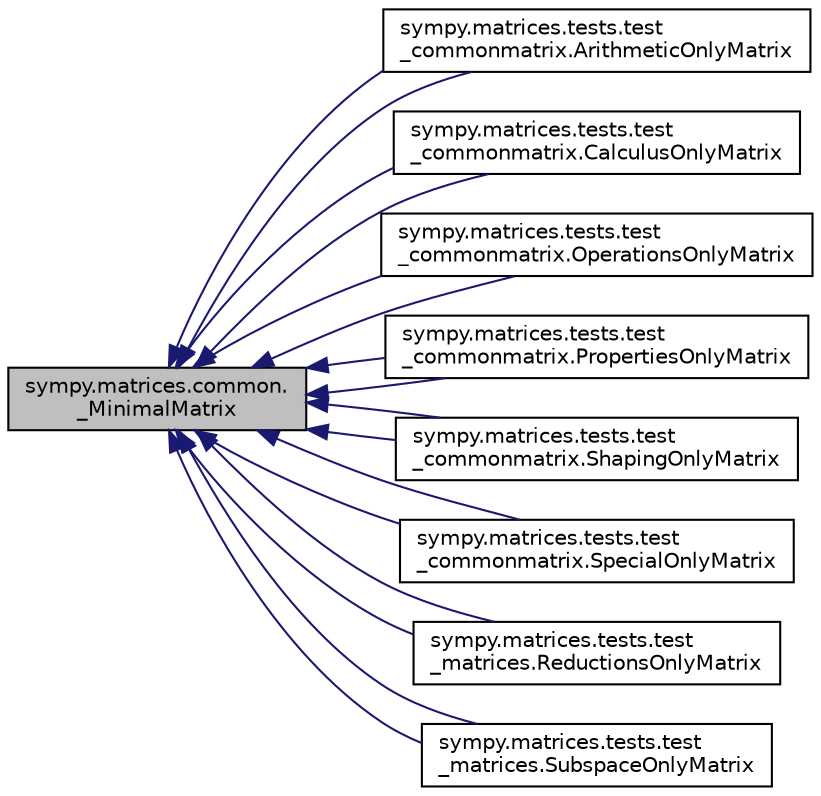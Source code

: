 digraph "sympy.matrices.common._MinimalMatrix"
{
 // LATEX_PDF_SIZE
  edge [fontname="Helvetica",fontsize="10",labelfontname="Helvetica",labelfontsize="10"];
  node [fontname="Helvetica",fontsize="10",shape=record];
  rankdir="LR";
  Node1 [label="sympy.matrices.common.\l_MinimalMatrix",height=0.2,width=0.4,color="black", fillcolor="grey75", style="filled", fontcolor="black",tooltip=" "];
  Node1 -> Node2 [dir="back",color="midnightblue",fontsize="10",style="solid",fontname="Helvetica"];
  Node2 [label="sympy.matrices.tests.test\l_commonmatrix.ArithmeticOnlyMatrix",height=0.2,width=0.4,color="black", fillcolor="white", style="filled",URL="$classsympy_1_1matrices_1_1tests_1_1test__commonmatrix_1_1ArithmeticOnlyMatrix.html",tooltip=" "];
  Node1 -> Node2 [dir="back",color="midnightblue",fontsize="10",style="solid",fontname="Helvetica"];
  Node1 -> Node3 [dir="back",color="midnightblue",fontsize="10",style="solid",fontname="Helvetica"];
  Node3 [label="sympy.matrices.tests.test\l_commonmatrix.CalculusOnlyMatrix",height=0.2,width=0.4,color="black", fillcolor="white", style="filled",URL="$classsympy_1_1matrices_1_1tests_1_1test__commonmatrix_1_1CalculusOnlyMatrix.html",tooltip=" "];
  Node1 -> Node3 [dir="back",color="midnightblue",fontsize="10",style="solid",fontname="Helvetica"];
  Node1 -> Node4 [dir="back",color="midnightblue",fontsize="10",style="solid",fontname="Helvetica"];
  Node4 [label="sympy.matrices.tests.test\l_commonmatrix.OperationsOnlyMatrix",height=0.2,width=0.4,color="black", fillcolor="white", style="filled",URL="$classsympy_1_1matrices_1_1tests_1_1test__commonmatrix_1_1OperationsOnlyMatrix.html",tooltip=" "];
  Node1 -> Node4 [dir="back",color="midnightblue",fontsize="10",style="solid",fontname="Helvetica"];
  Node1 -> Node5 [dir="back",color="midnightblue",fontsize="10",style="solid",fontname="Helvetica"];
  Node5 [label="sympy.matrices.tests.test\l_commonmatrix.PropertiesOnlyMatrix",height=0.2,width=0.4,color="black", fillcolor="white", style="filled",URL="$classsympy_1_1matrices_1_1tests_1_1test__commonmatrix_1_1PropertiesOnlyMatrix.html",tooltip=" "];
  Node1 -> Node5 [dir="back",color="midnightblue",fontsize="10",style="solid",fontname="Helvetica"];
  Node1 -> Node6 [dir="back",color="midnightblue",fontsize="10",style="solid",fontname="Helvetica"];
  Node6 [label="sympy.matrices.tests.test\l_commonmatrix.ShapingOnlyMatrix",height=0.2,width=0.4,color="black", fillcolor="white", style="filled",URL="$classsympy_1_1matrices_1_1tests_1_1test__commonmatrix_1_1ShapingOnlyMatrix.html",tooltip=" "];
  Node1 -> Node6 [dir="back",color="midnightblue",fontsize="10",style="solid",fontname="Helvetica"];
  Node1 -> Node7 [dir="back",color="midnightblue",fontsize="10",style="solid",fontname="Helvetica"];
  Node7 [label="sympy.matrices.tests.test\l_commonmatrix.SpecialOnlyMatrix",height=0.2,width=0.4,color="black", fillcolor="white", style="filled",URL="$classsympy_1_1matrices_1_1tests_1_1test__commonmatrix_1_1SpecialOnlyMatrix.html",tooltip=" "];
  Node1 -> Node7 [dir="back",color="midnightblue",fontsize="10",style="solid",fontname="Helvetica"];
  Node1 -> Node8 [dir="back",color="midnightblue",fontsize="10",style="solid",fontname="Helvetica"];
  Node8 [label="sympy.matrices.tests.test\l_matrices.ReductionsOnlyMatrix",height=0.2,width=0.4,color="black", fillcolor="white", style="filled",URL="$classsympy_1_1matrices_1_1tests_1_1test__matrices_1_1ReductionsOnlyMatrix.html",tooltip=" "];
  Node1 -> Node8 [dir="back",color="midnightblue",fontsize="10",style="solid",fontname="Helvetica"];
  Node1 -> Node9 [dir="back",color="midnightblue",fontsize="10",style="solid",fontname="Helvetica"];
  Node9 [label="sympy.matrices.tests.test\l_matrices.SubspaceOnlyMatrix",height=0.2,width=0.4,color="black", fillcolor="white", style="filled",URL="$classsympy_1_1matrices_1_1tests_1_1test__matrices_1_1SubspaceOnlyMatrix.html",tooltip=" "];
  Node1 -> Node9 [dir="back",color="midnightblue",fontsize="10",style="solid",fontname="Helvetica"];
}
